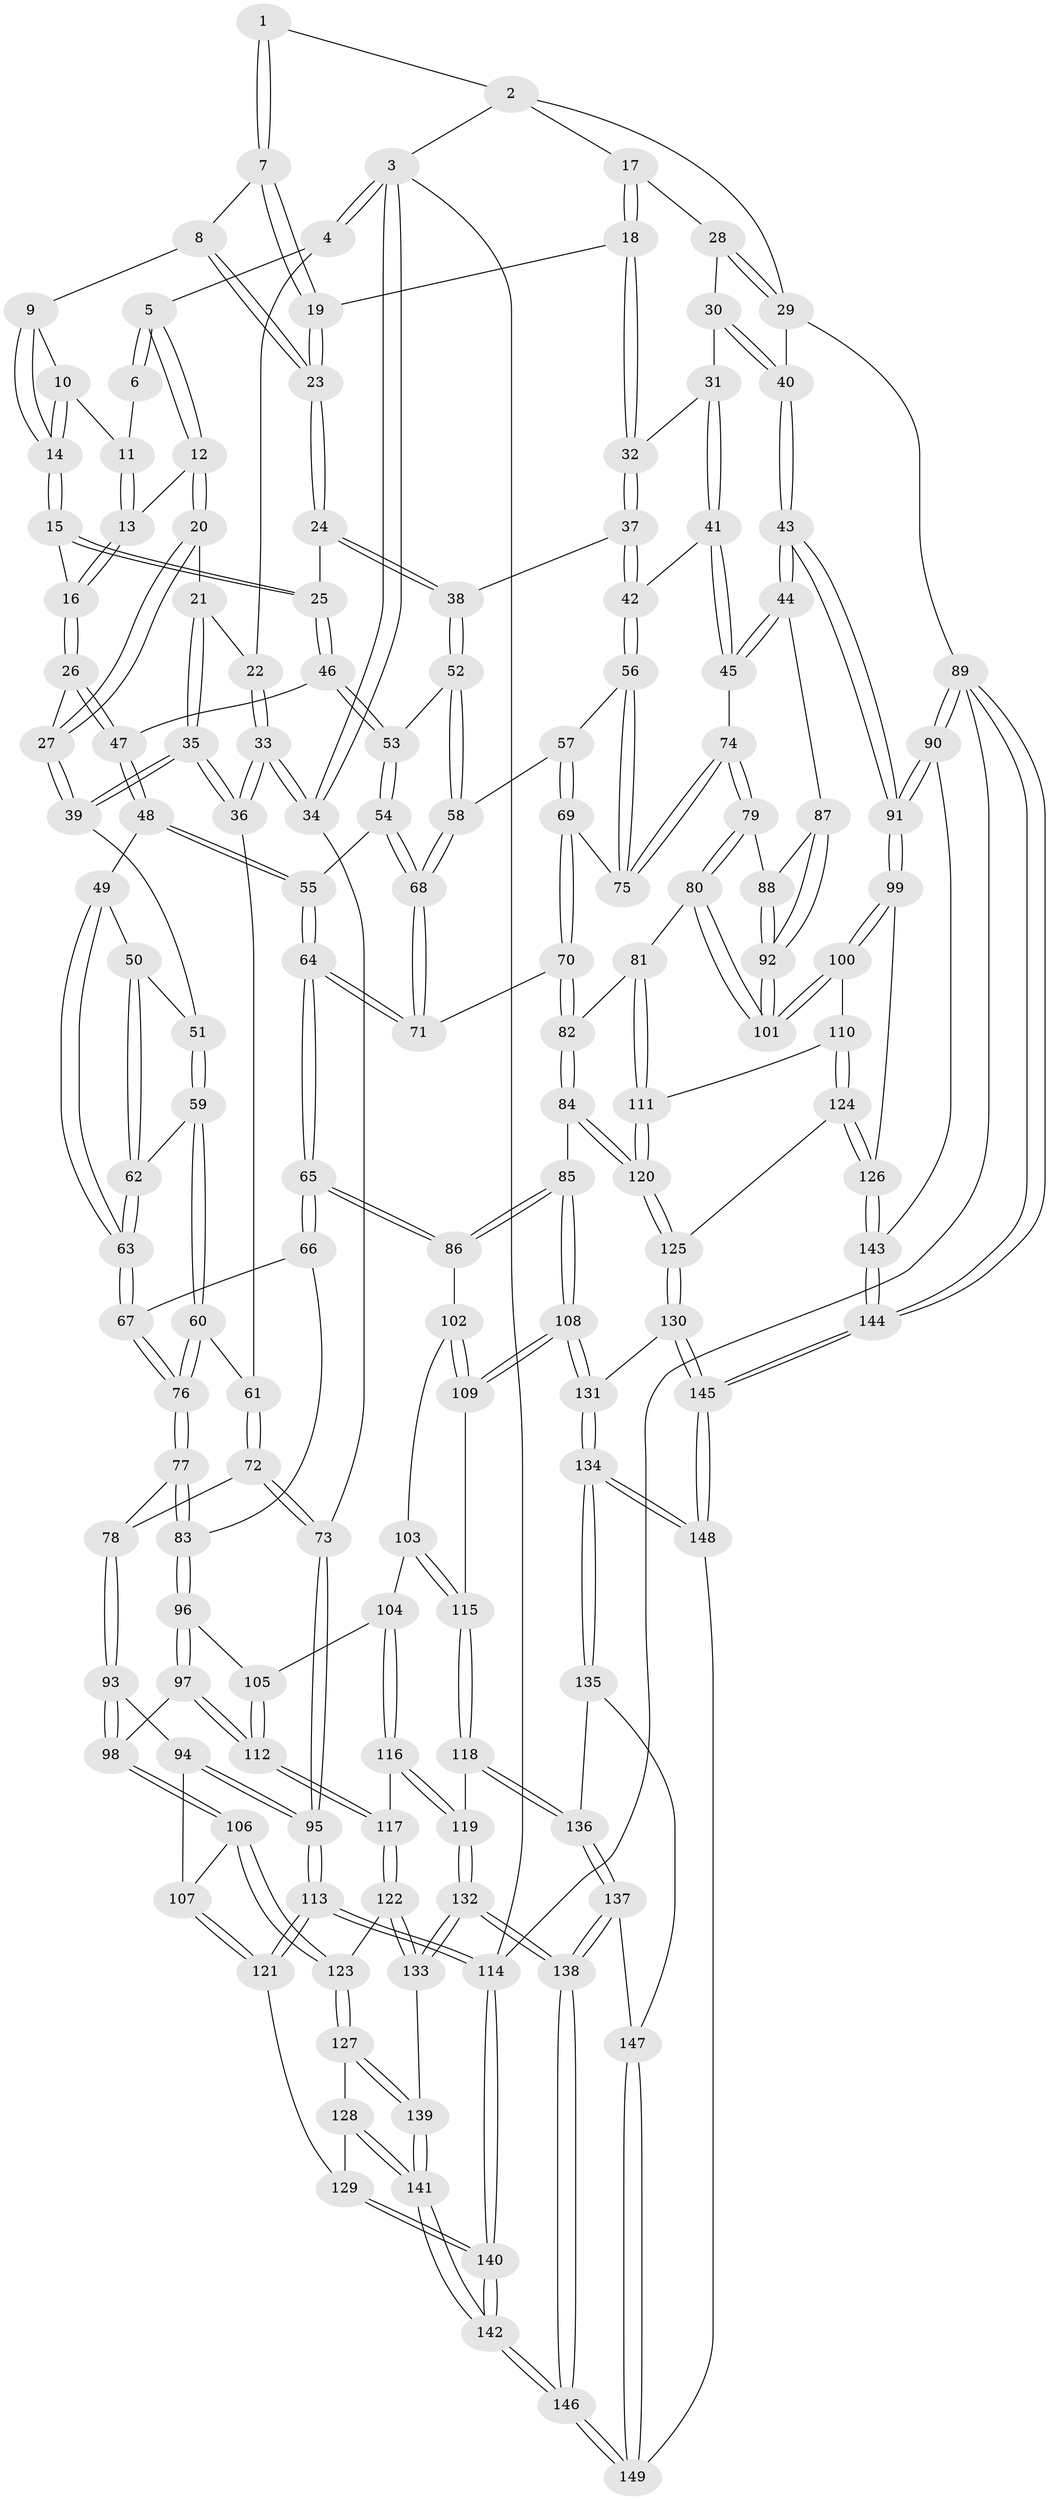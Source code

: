 // Generated by graph-tools (version 1.1) at 2025/27/03/09/25 03:27:05]
// undirected, 149 vertices, 369 edges
graph export_dot {
graph [start="1"]
  node [color=gray90,style=filled];
  1 [pos="+0.661927727667415+0"];
  2 [pos="+0.7983612827242661+0"];
  3 [pos="+0+0"];
  4 [pos="+0.11444475472056342+0"];
  5 [pos="+0.19818559862350552+0"];
  6 [pos="+0.5128640448325277+0"];
  7 [pos="+0.6210815568827386+0"];
  8 [pos="+0.5756836296411917+0.052364467330940793"];
  9 [pos="+0.5417987109373565+0.06995932188687319"];
  10 [pos="+0.49182639095786423+0.0349385925890708"];
  11 [pos="+0.4728218835854673+0.01876402917623572"];
  12 [pos="+0.3246721245519718+0.05603362346539095"];
  13 [pos="+0.4123891658897801+0.08186531267432122"];
  14 [pos="+0.49012658846468093+0.1824964785177537"];
  15 [pos="+0.4870769440271752+0.1897384863634365"];
  16 [pos="+0.4868109431559785+0.18964411530091135"];
  17 [pos="+0.8206946916504609+0.03470098143535296"];
  18 [pos="+0.7470214555099463+0.12565247637951632"];
  19 [pos="+0.6847442107403857+0.15021988725884258"];
  20 [pos="+0.28561628610130213+0.153479031166981"];
  21 [pos="+0.1646705620605999+0.14174747628374962"];
  22 [pos="+0.119572580224767+0.08821149534948393"];
  23 [pos="+0.6443198948212726+0.18831246146922465"];
  24 [pos="+0.6242173897056671+0.2214227829135246"];
  25 [pos="+0.5313189512005697+0.22954247257436214"];
  26 [pos="+0.31758532172121007+0.23693812395495278"];
  27 [pos="+0.31437318221032323+0.23658344729558428"];
  28 [pos="+0.8464359248896807+0.06008843401607569"];
  29 [pos="+1+0.21687298034302935"];
  30 [pos="+0.8805186893765925+0.19238937879624465"];
  31 [pos="+0.8442435782464638+0.2116780261783265"];
  32 [pos="+0.7927998538326414+0.20000174678538302"];
  33 [pos="+0+0.2995234946649265"];
  34 [pos="+0+0.31296490580640385"];
  35 [pos="+0.13783146719388065+0.32194110984718777"];
  36 [pos="+0.10502911167287778+0.33500076863351447"];
  37 [pos="+0.7384574287593566+0.3254647539405777"];
  38 [pos="+0.687343642648296+0.30049098863203394"];
  39 [pos="+0.23468651847877103+0.32573911442358483"];
  40 [pos="+1+0.33562001980951395"];
  41 [pos="+0.8217899813072508+0.3770871399289718"];
  42 [pos="+0.7914870482920601+0.37526176719782905"];
  43 [pos="+1+0.4197928159867274"];
  44 [pos="+1+0.4363562844934616"];
  45 [pos="+1+0.4328366201553717"];
  46 [pos="+0.522162859966099+0.25581633355777134"];
  47 [pos="+0.4129076850322611+0.33841417851648276"];
  48 [pos="+0.40449317529437306+0.39179062411731824"];
  49 [pos="+0.377928755021512+0.39770973781514185"];
  50 [pos="+0.2654647890052747+0.3608436259153232"];
  51 [pos="+0.23997231586659437+0.3333156097451884"];
  52 [pos="+0.595232572896323+0.4079456934426657"];
  53 [pos="+0.5315288079889946+0.3729442067600629"];
  54 [pos="+0.4814488649833979+0.41412051568215974"];
  55 [pos="+0.4522971982391313+0.4280321728041569"];
  56 [pos="+0.7373390821348632+0.4426838487404678"];
  57 [pos="+0.6402411553459012+0.448095056376568"];
  58 [pos="+0.5953600959626865+0.40836119457880515"];
  59 [pos="+0.20808280792648917+0.49477882872319284"];
  60 [pos="+0.1910432176766747+0.5017679304426464"];
  61 [pos="+0.12053577107902302+0.41075105546734475"];
  62 [pos="+0.28588548033800915+0.48869737283689846"];
  63 [pos="+0.32170990010315803+0.5182617153524487"];
  64 [pos="+0.4525877919626066+0.5701898654018105"];
  65 [pos="+0.43196879551276485+0.5888855019480024"];
  66 [pos="+0.35037572754187035+0.5562085839277117"];
  67 [pos="+0.32914450596786093+0.5330407410459326"];
  68 [pos="+0.5579031033225623+0.4730327536394085"];
  69 [pos="+0.6155499303573696+0.5373551002677969"];
  70 [pos="+0.5924900396366173+0.5652178289326137"];
  71 [pos="+0.5473687962289336+0.5537744648796772"];
  72 [pos="+0.08027657863111243+0.5272668153009686"];
  73 [pos="+0+0.4990422160340689"];
  74 [pos="+0.7556292571492736+0.5845109756142776"];
  75 [pos="+0.7295193267889246+0.49866870961765464"];
  76 [pos="+0.16138936445974728+0.5863041043406477"];
  77 [pos="+0.15606412315098622+0.5940927190403401"];
  78 [pos="+0.14677717680518815+0.5966421985427341"];
  79 [pos="+0.7481361897725729+0.6113613312863447"];
  80 [pos="+0.7186787343640926+0.6507105214552862"];
  81 [pos="+0.711337417832078+0.6546745344518627"];
  82 [pos="+0.6759574659043763+0.668748584188829"];
  83 [pos="+0.24145418018173254+0.6503029729715254"];
  84 [pos="+0.6629249014080091+0.6948550793712137"];
  85 [pos="+0.5938395155645442+0.7487907596651863"];
  86 [pos="+0.4316985834174934+0.6356347679115147"];
  87 [pos="+0.9529423077724601+0.5565463665421335"];
  88 [pos="+0.8052645915017116+0.6179851564104367"];
  89 [pos="+1+1"];
  90 [pos="+1+0.7835446155268263"];
  91 [pos="+1+0.7455731968794898"];
  92 [pos="+0.8880678871825778+0.6577688620308383"];
  93 [pos="+0.145402528879473+0.598298782688444"];
  94 [pos="+0.05777033436469343+0.6570970066562879"];
  95 [pos="+0+0.6301859664289297"];
  96 [pos="+0.24864274968443037+0.6717471207844313"];
  97 [pos="+0.1724015781842202+0.7546345202910396"];
  98 [pos="+0.1635078172054544+0.7567688333224825"];
  99 [pos="+0.957364613348721+0.7714030296196068"];
  100 [pos="+0.8808956276232638+0.7431570787709364"];
  101 [pos="+0.8759302924978533+0.7316029671648973"];
  102 [pos="+0.4228463575644602+0.6514750671841352"];
  103 [pos="+0.3339939094967509+0.7161230284325949"];
  104 [pos="+0.332618060069972+0.7166231768892815"];
  105 [pos="+0.30036661854930524+0.7143388599497378"];
  106 [pos="+0.14366899353696083+0.7717275867686817"];
  107 [pos="+0.09497971257166216+0.7490955613307408"];
  108 [pos="+0.5620454602765794+0.8391983784023485"];
  109 [pos="+0.4487078140743046+0.8125392644317917"];
  110 [pos="+0.8612480092791693+0.7624139150928694"];
  111 [pos="+0.8049382390469347+0.7863790267868406"];
  112 [pos="+0.2533233310494285+0.7824220406896741"];
  113 [pos="+0+0.7848287933672908"];
  114 [pos="+0+1"];
  115 [pos="+0.418466354277771+0.826110029764925"];
  116 [pos="+0.3297854143454596+0.8312493562226627"];
  117 [pos="+0.26194639442330175+0.8132418137623671"];
  118 [pos="+0.38538135835029325+0.8544004068868533"];
  119 [pos="+0.3470016786697324+0.8494402272241626"];
  120 [pos="+0.7533487122004789+0.8277152495845636"];
  121 [pos="+0+0.8201749544388072"];
  122 [pos="+0.2202644091289531+0.8680286313424365"];
  123 [pos="+0.144196246183391+0.8193727836762456"];
  124 [pos="+0.8485920437170347+0.8976682864128743"];
  125 [pos="+0.7493981007393186+0.8609702463969958"];
  126 [pos="+0.8863795103280506+0.9336531346413439"];
  127 [pos="+0.09115746937075743+0.8783416179544714"];
  128 [pos="+0.07698312240814528+0.8854706729458364"];
  129 [pos="+0.07492522195484201+0.8850861456893098"];
  130 [pos="+0.684951002405212+0.9181368127780443"];
  131 [pos="+0.568936388055185+0.8599453159298901"];
  132 [pos="+0.2678884842292877+0.9367985340955244"];
  133 [pos="+0.23129737838978018+0.9169909190509767"];
  134 [pos="+0.519659918011738+0.9425947928086479"];
  135 [pos="+0.45475932848676925+0.9442819390022004"];
  136 [pos="+0.38890302865166393+0.8687020547330537"];
  137 [pos="+0.35499087688510444+0.983904848367992"];
  138 [pos="+0.3153292968445605+1"];
  139 [pos="+0.1959862625079319+0.933468273006925"];
  140 [pos="+0+1"];
  141 [pos="+0.11698935271225498+1"];
  142 [pos="+0.039119185072230826+1"];
  143 [pos="+0.8874708351122443+0.9365863990435972"];
  144 [pos="+0.8949082585911032+1"];
  145 [pos="+0.775235544710648+1"];
  146 [pos="+0.3067872494819682+1"];
  147 [pos="+0.44086236152793157+0.9554418808277522"];
  148 [pos="+0.567093006462706+1"];
  149 [pos="+0.4207874776113484+1"];
  1 -- 2;
  1 -- 7;
  1 -- 7;
  2 -- 3;
  2 -- 17;
  2 -- 29;
  3 -- 4;
  3 -- 4;
  3 -- 34;
  3 -- 34;
  3 -- 114;
  4 -- 5;
  4 -- 22;
  5 -- 6;
  5 -- 6;
  5 -- 12;
  5 -- 12;
  6 -- 11;
  7 -- 8;
  7 -- 19;
  7 -- 19;
  8 -- 9;
  8 -- 23;
  8 -- 23;
  9 -- 10;
  9 -- 14;
  9 -- 14;
  10 -- 11;
  10 -- 14;
  10 -- 14;
  11 -- 13;
  11 -- 13;
  12 -- 13;
  12 -- 20;
  12 -- 20;
  13 -- 16;
  13 -- 16;
  14 -- 15;
  14 -- 15;
  15 -- 16;
  15 -- 25;
  15 -- 25;
  16 -- 26;
  16 -- 26;
  17 -- 18;
  17 -- 18;
  17 -- 28;
  18 -- 19;
  18 -- 32;
  18 -- 32;
  19 -- 23;
  19 -- 23;
  20 -- 21;
  20 -- 27;
  20 -- 27;
  21 -- 22;
  21 -- 35;
  21 -- 35;
  22 -- 33;
  22 -- 33;
  23 -- 24;
  23 -- 24;
  24 -- 25;
  24 -- 38;
  24 -- 38;
  25 -- 46;
  25 -- 46;
  26 -- 27;
  26 -- 47;
  26 -- 47;
  27 -- 39;
  27 -- 39;
  28 -- 29;
  28 -- 29;
  28 -- 30;
  29 -- 40;
  29 -- 89;
  30 -- 31;
  30 -- 40;
  30 -- 40;
  31 -- 32;
  31 -- 41;
  31 -- 41;
  32 -- 37;
  32 -- 37;
  33 -- 34;
  33 -- 34;
  33 -- 36;
  33 -- 36;
  34 -- 73;
  35 -- 36;
  35 -- 36;
  35 -- 39;
  35 -- 39;
  36 -- 61;
  37 -- 38;
  37 -- 42;
  37 -- 42;
  38 -- 52;
  38 -- 52;
  39 -- 51;
  40 -- 43;
  40 -- 43;
  41 -- 42;
  41 -- 45;
  41 -- 45;
  42 -- 56;
  42 -- 56;
  43 -- 44;
  43 -- 44;
  43 -- 91;
  43 -- 91;
  44 -- 45;
  44 -- 45;
  44 -- 87;
  45 -- 74;
  46 -- 47;
  46 -- 53;
  46 -- 53;
  47 -- 48;
  47 -- 48;
  48 -- 49;
  48 -- 55;
  48 -- 55;
  49 -- 50;
  49 -- 63;
  49 -- 63;
  50 -- 51;
  50 -- 62;
  50 -- 62;
  51 -- 59;
  51 -- 59;
  52 -- 53;
  52 -- 58;
  52 -- 58;
  53 -- 54;
  53 -- 54;
  54 -- 55;
  54 -- 68;
  54 -- 68;
  55 -- 64;
  55 -- 64;
  56 -- 57;
  56 -- 75;
  56 -- 75;
  57 -- 58;
  57 -- 69;
  57 -- 69;
  58 -- 68;
  58 -- 68;
  59 -- 60;
  59 -- 60;
  59 -- 62;
  60 -- 61;
  60 -- 76;
  60 -- 76;
  61 -- 72;
  61 -- 72;
  62 -- 63;
  62 -- 63;
  63 -- 67;
  63 -- 67;
  64 -- 65;
  64 -- 65;
  64 -- 71;
  64 -- 71;
  65 -- 66;
  65 -- 66;
  65 -- 86;
  65 -- 86;
  66 -- 67;
  66 -- 83;
  67 -- 76;
  67 -- 76;
  68 -- 71;
  68 -- 71;
  69 -- 70;
  69 -- 70;
  69 -- 75;
  70 -- 71;
  70 -- 82;
  70 -- 82;
  72 -- 73;
  72 -- 73;
  72 -- 78;
  73 -- 95;
  73 -- 95;
  74 -- 75;
  74 -- 75;
  74 -- 79;
  74 -- 79;
  76 -- 77;
  76 -- 77;
  77 -- 78;
  77 -- 83;
  77 -- 83;
  78 -- 93;
  78 -- 93;
  79 -- 80;
  79 -- 80;
  79 -- 88;
  80 -- 81;
  80 -- 101;
  80 -- 101;
  81 -- 82;
  81 -- 111;
  81 -- 111;
  82 -- 84;
  82 -- 84;
  83 -- 96;
  83 -- 96;
  84 -- 85;
  84 -- 120;
  84 -- 120;
  85 -- 86;
  85 -- 86;
  85 -- 108;
  85 -- 108;
  86 -- 102;
  87 -- 88;
  87 -- 92;
  87 -- 92;
  88 -- 92;
  88 -- 92;
  89 -- 90;
  89 -- 90;
  89 -- 144;
  89 -- 144;
  89 -- 114;
  90 -- 91;
  90 -- 91;
  90 -- 143;
  91 -- 99;
  91 -- 99;
  92 -- 101;
  92 -- 101;
  93 -- 94;
  93 -- 98;
  93 -- 98;
  94 -- 95;
  94 -- 95;
  94 -- 107;
  95 -- 113;
  95 -- 113;
  96 -- 97;
  96 -- 97;
  96 -- 105;
  97 -- 98;
  97 -- 112;
  97 -- 112;
  98 -- 106;
  98 -- 106;
  99 -- 100;
  99 -- 100;
  99 -- 126;
  100 -- 101;
  100 -- 101;
  100 -- 110;
  102 -- 103;
  102 -- 109;
  102 -- 109;
  103 -- 104;
  103 -- 115;
  103 -- 115;
  104 -- 105;
  104 -- 116;
  104 -- 116;
  105 -- 112;
  105 -- 112;
  106 -- 107;
  106 -- 123;
  106 -- 123;
  107 -- 121;
  107 -- 121;
  108 -- 109;
  108 -- 109;
  108 -- 131;
  108 -- 131;
  109 -- 115;
  110 -- 111;
  110 -- 124;
  110 -- 124;
  111 -- 120;
  111 -- 120;
  112 -- 117;
  112 -- 117;
  113 -- 114;
  113 -- 114;
  113 -- 121;
  113 -- 121;
  114 -- 140;
  114 -- 140;
  115 -- 118;
  115 -- 118;
  116 -- 117;
  116 -- 119;
  116 -- 119;
  117 -- 122;
  117 -- 122;
  118 -- 119;
  118 -- 136;
  118 -- 136;
  119 -- 132;
  119 -- 132;
  120 -- 125;
  120 -- 125;
  121 -- 129;
  122 -- 123;
  122 -- 133;
  122 -- 133;
  123 -- 127;
  123 -- 127;
  124 -- 125;
  124 -- 126;
  124 -- 126;
  125 -- 130;
  125 -- 130;
  126 -- 143;
  126 -- 143;
  127 -- 128;
  127 -- 139;
  127 -- 139;
  128 -- 129;
  128 -- 141;
  128 -- 141;
  129 -- 140;
  129 -- 140;
  130 -- 131;
  130 -- 145;
  130 -- 145;
  131 -- 134;
  131 -- 134;
  132 -- 133;
  132 -- 133;
  132 -- 138;
  132 -- 138;
  133 -- 139;
  134 -- 135;
  134 -- 135;
  134 -- 148;
  134 -- 148;
  135 -- 136;
  135 -- 147;
  136 -- 137;
  136 -- 137;
  137 -- 138;
  137 -- 138;
  137 -- 147;
  138 -- 146;
  138 -- 146;
  139 -- 141;
  139 -- 141;
  140 -- 142;
  140 -- 142;
  141 -- 142;
  141 -- 142;
  142 -- 146;
  142 -- 146;
  143 -- 144;
  143 -- 144;
  144 -- 145;
  144 -- 145;
  145 -- 148;
  145 -- 148;
  146 -- 149;
  146 -- 149;
  147 -- 149;
  147 -- 149;
  148 -- 149;
}
